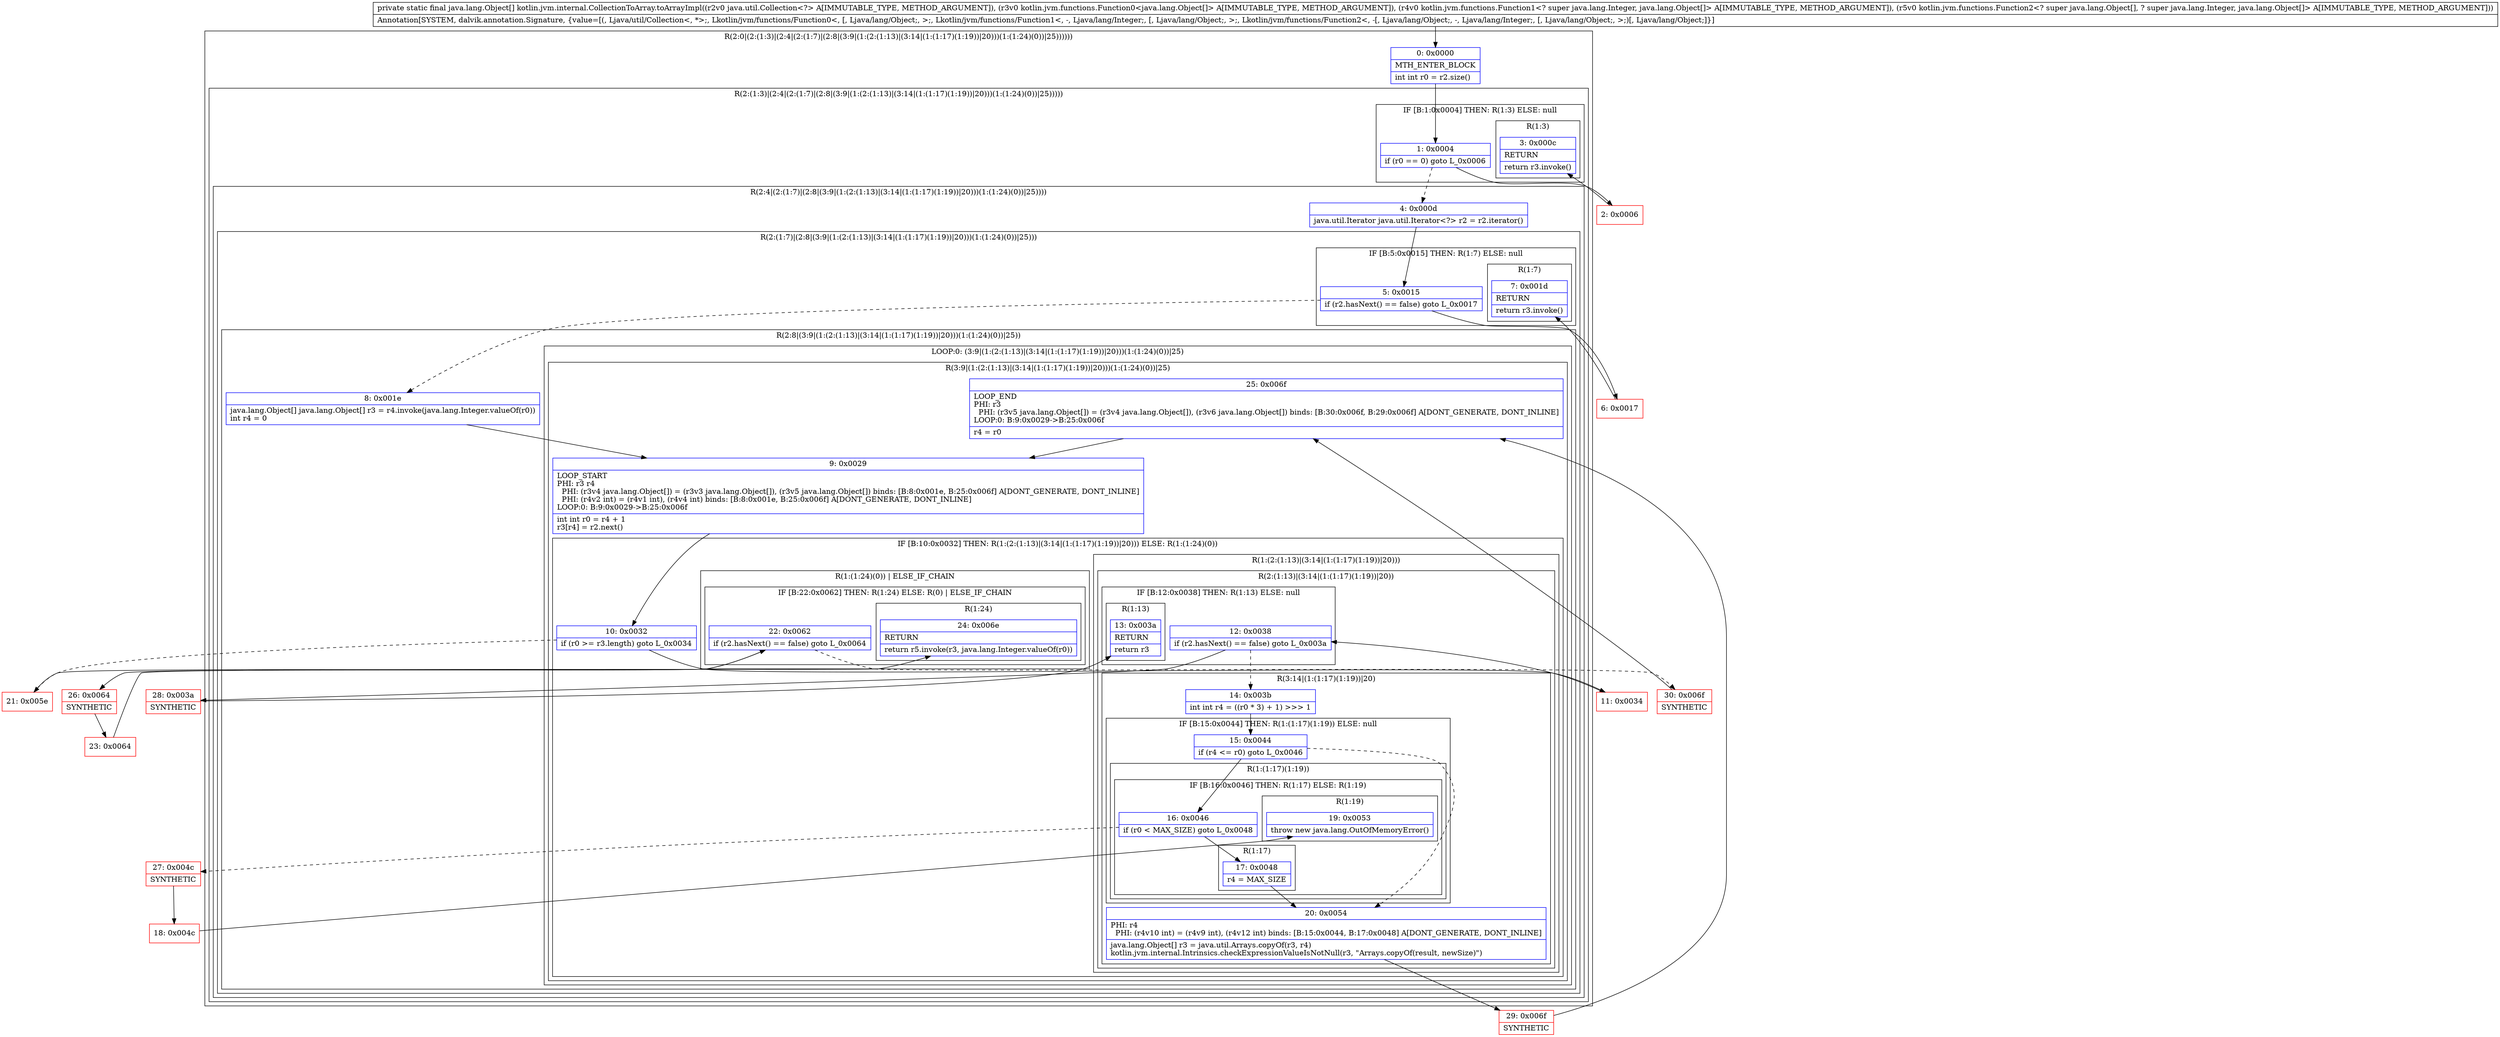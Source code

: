 digraph "CFG forkotlin.jvm.internal.CollectionToArray.toArrayImpl(Ljava\/util\/Collection;Lkotlin\/jvm\/functions\/Function0;Lkotlin\/jvm\/functions\/Function1;Lkotlin\/jvm\/functions\/Function2;)[Ljava\/lang\/Object;" {
subgraph cluster_Region_642133598 {
label = "R(2:0|(2:(1:3)|(2:4|(2:(1:7)|(2:8|(3:9|(1:(2:(1:13)|(3:14|(1:(1:17)(1:19))|20)))(1:(1:24)(0))|25))))))";
node [shape=record,color=blue];
Node_0 [shape=record,label="{0\:\ 0x0000|MTH_ENTER_BLOCK\l|int int r0 = r2.size()\l}"];
subgraph cluster_Region_549455928 {
label = "R(2:(1:3)|(2:4|(2:(1:7)|(2:8|(3:9|(1:(2:(1:13)|(3:14|(1:(1:17)(1:19))|20)))(1:(1:24)(0))|25)))))";
node [shape=record,color=blue];
subgraph cluster_IfRegion_1057538302 {
label = "IF [B:1:0x0004] THEN: R(1:3) ELSE: null";
node [shape=record,color=blue];
Node_1 [shape=record,label="{1\:\ 0x0004|if (r0 == 0) goto L_0x0006\l}"];
subgraph cluster_Region_1355457216 {
label = "R(1:3)";
node [shape=record,color=blue];
Node_3 [shape=record,label="{3\:\ 0x000c|RETURN\l|return r3.invoke()\l}"];
}
}
subgraph cluster_Region_1341180902 {
label = "R(2:4|(2:(1:7)|(2:8|(3:9|(1:(2:(1:13)|(3:14|(1:(1:17)(1:19))|20)))(1:(1:24)(0))|25))))";
node [shape=record,color=blue];
Node_4 [shape=record,label="{4\:\ 0x000d|java.util.Iterator java.util.Iterator\<?\> r2 = r2.iterator()\l}"];
subgraph cluster_Region_1465530237 {
label = "R(2:(1:7)|(2:8|(3:9|(1:(2:(1:13)|(3:14|(1:(1:17)(1:19))|20)))(1:(1:24)(0))|25)))";
node [shape=record,color=blue];
subgraph cluster_IfRegion_1490237592 {
label = "IF [B:5:0x0015] THEN: R(1:7) ELSE: null";
node [shape=record,color=blue];
Node_5 [shape=record,label="{5\:\ 0x0015|if (r2.hasNext() == false) goto L_0x0017\l}"];
subgraph cluster_Region_189535593 {
label = "R(1:7)";
node [shape=record,color=blue];
Node_7 [shape=record,label="{7\:\ 0x001d|RETURN\l|return r3.invoke()\l}"];
}
}
subgraph cluster_Region_1147858192 {
label = "R(2:8|(3:9|(1:(2:(1:13)|(3:14|(1:(1:17)(1:19))|20)))(1:(1:24)(0))|25))";
node [shape=record,color=blue];
Node_8 [shape=record,label="{8\:\ 0x001e|java.lang.Object[] java.lang.Object[] r3 = r4.invoke(java.lang.Integer.valueOf(r0))\lint r4 = 0\l}"];
subgraph cluster_LoopRegion_736976368 {
label = "LOOP:0: (3:9|(1:(2:(1:13)|(3:14|(1:(1:17)(1:19))|20)))(1:(1:24)(0))|25)";
node [shape=record,color=blue];
subgraph cluster_Region_556080204 {
label = "R(3:9|(1:(2:(1:13)|(3:14|(1:(1:17)(1:19))|20)))(1:(1:24)(0))|25)";
node [shape=record,color=blue];
Node_9 [shape=record,label="{9\:\ 0x0029|LOOP_START\lPHI: r3 r4 \l  PHI: (r3v4 java.lang.Object[]) = (r3v3 java.lang.Object[]), (r3v5 java.lang.Object[]) binds: [B:8:0x001e, B:25:0x006f] A[DONT_GENERATE, DONT_INLINE]\l  PHI: (r4v2 int) = (r4v1 int), (r4v4 int) binds: [B:8:0x001e, B:25:0x006f] A[DONT_GENERATE, DONT_INLINE]\lLOOP:0: B:9:0x0029\-\>B:25:0x006f\l|int int r0 = r4 + 1\lr3[r4] = r2.next()\l}"];
subgraph cluster_IfRegion_860518708 {
label = "IF [B:10:0x0032] THEN: R(1:(2:(1:13)|(3:14|(1:(1:17)(1:19))|20))) ELSE: R(1:(1:24)(0))";
node [shape=record,color=blue];
Node_10 [shape=record,label="{10\:\ 0x0032|if (r0 \>= r3.length) goto L_0x0034\l}"];
subgraph cluster_Region_775169775 {
label = "R(1:(2:(1:13)|(3:14|(1:(1:17)(1:19))|20)))";
node [shape=record,color=blue];
subgraph cluster_Region_684924299 {
label = "R(2:(1:13)|(3:14|(1:(1:17)(1:19))|20))";
node [shape=record,color=blue];
subgraph cluster_IfRegion_842299157 {
label = "IF [B:12:0x0038] THEN: R(1:13) ELSE: null";
node [shape=record,color=blue];
Node_12 [shape=record,label="{12\:\ 0x0038|if (r2.hasNext() == false) goto L_0x003a\l}"];
subgraph cluster_Region_576138391 {
label = "R(1:13)";
node [shape=record,color=blue];
Node_13 [shape=record,label="{13\:\ 0x003a|RETURN\l|return r3\l}"];
}
}
subgraph cluster_Region_981779796 {
label = "R(3:14|(1:(1:17)(1:19))|20)";
node [shape=record,color=blue];
Node_14 [shape=record,label="{14\:\ 0x003b|int int r4 = ((r0 * 3) + 1) \>\>\> 1\l}"];
subgraph cluster_IfRegion_1425496063 {
label = "IF [B:15:0x0044] THEN: R(1:(1:17)(1:19)) ELSE: null";
node [shape=record,color=blue];
Node_15 [shape=record,label="{15\:\ 0x0044|if (r4 \<= r0) goto L_0x0046\l}"];
subgraph cluster_Region_1130341029 {
label = "R(1:(1:17)(1:19))";
node [shape=record,color=blue];
subgraph cluster_IfRegion_873727884 {
label = "IF [B:16:0x0046] THEN: R(1:17) ELSE: R(1:19)";
node [shape=record,color=blue];
Node_16 [shape=record,label="{16\:\ 0x0046|if (r0 \< MAX_SIZE) goto L_0x0048\l}"];
subgraph cluster_Region_792503821 {
label = "R(1:17)";
node [shape=record,color=blue];
Node_17 [shape=record,label="{17\:\ 0x0048|r4 = MAX_SIZE\l}"];
}
subgraph cluster_Region_35419619 {
label = "R(1:19)";
node [shape=record,color=blue];
Node_19 [shape=record,label="{19\:\ 0x0053|throw new java.lang.OutOfMemoryError()\l}"];
}
}
}
}
Node_20 [shape=record,label="{20\:\ 0x0054|PHI: r4 \l  PHI: (r4v10 int) = (r4v9 int), (r4v12 int) binds: [B:15:0x0044, B:17:0x0048] A[DONT_GENERATE, DONT_INLINE]\l|java.lang.Object[] r3 = java.util.Arrays.copyOf(r3, r4)\lkotlin.jvm.internal.Intrinsics.checkExpressionValueIsNotNull(r3, \"Arrays.copyOf(result, newSize)\")\l}"];
}
}
}
subgraph cluster_Region_227551249 {
label = "R(1:(1:24)(0)) | ELSE_IF_CHAIN\l";
node [shape=record,color=blue];
subgraph cluster_IfRegion_2077369678 {
label = "IF [B:22:0x0062] THEN: R(1:24) ELSE: R(0) | ELSE_IF_CHAIN\l";
node [shape=record,color=blue];
Node_22 [shape=record,label="{22\:\ 0x0062|if (r2.hasNext() == false) goto L_0x0064\l}"];
subgraph cluster_Region_1212519878 {
label = "R(1:24)";
node [shape=record,color=blue];
Node_24 [shape=record,label="{24\:\ 0x006e|RETURN\l|return r5.invoke(r3, java.lang.Integer.valueOf(r0))\l}"];
}
subgraph cluster_Region_1025459053 {
label = "R(0)";
node [shape=record,color=blue];
}
}
}
}
Node_25 [shape=record,label="{25\:\ 0x006f|LOOP_END\lPHI: r3 \l  PHI: (r3v5 java.lang.Object[]) = (r3v4 java.lang.Object[]), (r3v6 java.lang.Object[]) binds: [B:30:0x006f, B:29:0x006f] A[DONT_GENERATE, DONT_INLINE]\lLOOP:0: B:9:0x0029\-\>B:25:0x006f\l|r4 = r0\l}"];
}
}
}
}
}
}
}
Node_2 [shape=record,color=red,label="{2\:\ 0x0006}"];
Node_6 [shape=record,color=red,label="{6\:\ 0x0017}"];
Node_11 [shape=record,color=red,label="{11\:\ 0x0034}"];
Node_18 [shape=record,color=red,label="{18\:\ 0x004c}"];
Node_21 [shape=record,color=red,label="{21\:\ 0x005e}"];
Node_23 [shape=record,color=red,label="{23\:\ 0x0064}"];
Node_26 [shape=record,color=red,label="{26\:\ 0x0064|SYNTHETIC\l}"];
Node_27 [shape=record,color=red,label="{27\:\ 0x004c|SYNTHETIC\l}"];
Node_28 [shape=record,color=red,label="{28\:\ 0x003a|SYNTHETIC\l}"];
Node_29 [shape=record,color=red,label="{29\:\ 0x006f|SYNTHETIC\l}"];
Node_30 [shape=record,color=red,label="{30\:\ 0x006f|SYNTHETIC\l}"];
MethodNode[shape=record,label="{private static final java.lang.Object[] kotlin.jvm.internal.CollectionToArray.toArrayImpl((r2v0 java.util.Collection\<?\> A[IMMUTABLE_TYPE, METHOD_ARGUMENT]), (r3v0 kotlin.jvm.functions.Function0\<java.lang.Object[]\> A[IMMUTABLE_TYPE, METHOD_ARGUMENT]), (r4v0 kotlin.jvm.functions.Function1\<? super java.lang.Integer, java.lang.Object[]\> A[IMMUTABLE_TYPE, METHOD_ARGUMENT]), (r5v0 kotlin.jvm.functions.Function2\<? super java.lang.Object[], ? super java.lang.Integer, java.lang.Object[]\> A[IMMUTABLE_TYPE, METHOD_ARGUMENT]))  | Annotation[SYSTEM, dalvik.annotation.Signature, \{value=[(, Ljava\/util\/Collection\<, *\>;, Lkotlin\/jvm\/functions\/Function0\<, [, Ljava\/lang\/Object;, \>;, Lkotlin\/jvm\/functions\/Function1\<, \-, Ljava\/lang\/Integer;, [, Ljava\/lang\/Object;, \>;, Lkotlin\/jvm\/functions\/Function2\<, \-[, Ljava\/lang\/Object;, \-, Ljava\/lang\/Integer;, [, Ljava\/lang\/Object;, \>;)[, Ljava\/lang\/Object;]\}]\l}"];
MethodNode -> Node_0;
Node_0 -> Node_1;
Node_1 -> Node_2;
Node_1 -> Node_4[style=dashed];
Node_4 -> Node_5;
Node_5 -> Node_6;
Node_5 -> Node_8[style=dashed];
Node_8 -> Node_9;
Node_9 -> Node_10;
Node_10 -> Node_11;
Node_10 -> Node_21[style=dashed];
Node_12 -> Node_14[style=dashed];
Node_12 -> Node_28;
Node_14 -> Node_15;
Node_15 -> Node_16;
Node_15 -> Node_20[style=dashed];
Node_16 -> Node_17;
Node_16 -> Node_27[style=dashed];
Node_17 -> Node_20;
Node_20 -> Node_29;
Node_22 -> Node_26;
Node_22 -> Node_30[style=dashed];
Node_25 -> Node_9;
Node_2 -> Node_3;
Node_6 -> Node_7;
Node_11 -> Node_12;
Node_18 -> Node_19;
Node_21 -> Node_22;
Node_23 -> Node_24;
Node_26 -> Node_23;
Node_27 -> Node_18;
Node_28 -> Node_13;
Node_29 -> Node_25;
Node_30 -> Node_25;
}

